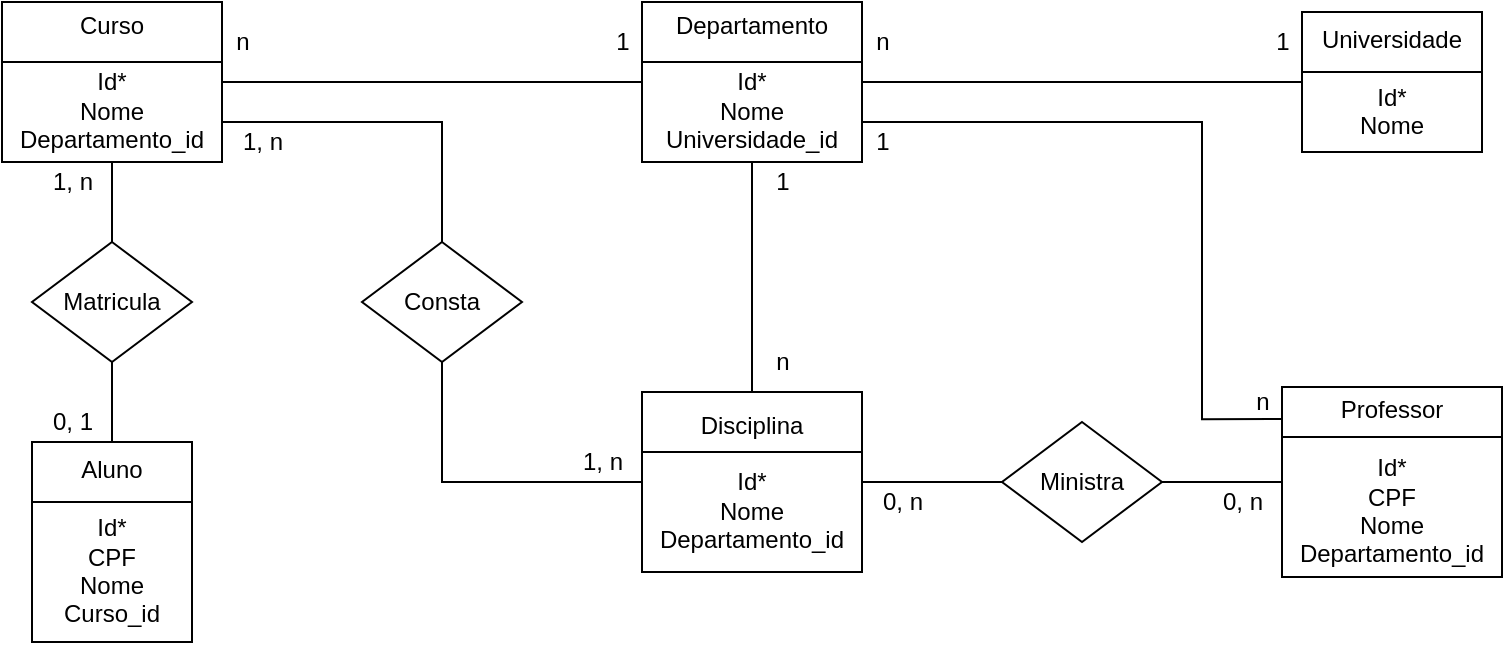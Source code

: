<mxfile version="13.6.2" type="device"><diagram id="fk0LbR7JRT8vLm6OeGrp" name="Page-1"><mxGraphModel dx="956" dy="608" grid="1" gridSize="10" guides="1" tooltips="1" connect="1" arrows="1" fold="1" page="1" pageScale="1" pageWidth="850" pageHeight="1100" math="0" shadow="0"><root><mxCell id="0"/><mxCell id="1" parent="0"/><mxCell id="UxFulndnvuRP61tEaFzQ-3" style="edgeStyle=orthogonalEdgeStyle;rounded=0;orthogonalLoop=1;jettySize=auto;html=1;endArrow=none;endFill=0;" edge="1" parent="1" source="UxFulndnvuRP61tEaFzQ-1" target="UxFulndnvuRP61tEaFzQ-2"><mxGeometry relative="1" as="geometry"/></mxCell><mxCell id="UxFulndnvuRP61tEaFzQ-1" value="Curso&lt;br&gt;&lt;br&gt;Id*&lt;br&gt;Nome&lt;br&gt;Departamento_id" style="shape=internalStorage;whiteSpace=wrap;html=1;backgroundOutline=1;dx=0;dy=30;" vertex="1" parent="1"><mxGeometry x="50" y="170" width="110" height="80" as="geometry"/></mxCell><mxCell id="UxFulndnvuRP61tEaFzQ-7" style="edgeStyle=orthogonalEdgeStyle;rounded=0;orthogonalLoop=1;jettySize=auto;html=1;entryX=0;entryY=0.5;entryDx=0;entryDy=0;endArrow=none;endFill=0;" edge="1" parent="1" source="UxFulndnvuRP61tEaFzQ-2" target="UxFulndnvuRP61tEaFzQ-6"><mxGeometry relative="1" as="geometry"/></mxCell><mxCell id="UxFulndnvuRP61tEaFzQ-2" value="Departamento&lt;br&gt;&lt;br&gt;Id*&lt;br&gt;Nome&lt;br&gt;Universidade_id" style="shape=internalStorage;whiteSpace=wrap;html=1;backgroundOutline=1;dx=0;dy=30;" vertex="1" parent="1"><mxGeometry x="370" y="170" width="110" height="80" as="geometry"/></mxCell><mxCell id="UxFulndnvuRP61tEaFzQ-4" value="n" style="text;html=1;align=center;verticalAlign=middle;resizable=0;points=[];autosize=1;" vertex="1" parent="1"><mxGeometry x="160" y="180" width="20" height="20" as="geometry"/></mxCell><mxCell id="UxFulndnvuRP61tEaFzQ-5" value="1" style="text;html=1;align=center;verticalAlign=middle;resizable=0;points=[];autosize=1;" vertex="1" parent="1"><mxGeometry x="350" y="180" width="20" height="20" as="geometry"/></mxCell><mxCell id="UxFulndnvuRP61tEaFzQ-6" value="Universidade&lt;br&gt;&lt;br&gt;Id*&lt;br&gt;Nome" style="shape=internalStorage;whiteSpace=wrap;html=1;backgroundOutline=1;dx=0;dy=30;" vertex="1" parent="1"><mxGeometry x="700" y="175" width="90" height="70" as="geometry"/></mxCell><mxCell id="UxFulndnvuRP61tEaFzQ-8" value="n" style="text;html=1;align=center;verticalAlign=middle;resizable=0;points=[];autosize=1;" vertex="1" parent="1"><mxGeometry x="480" y="180" width="20" height="20" as="geometry"/></mxCell><mxCell id="UxFulndnvuRP61tEaFzQ-9" value="1" style="text;html=1;align=center;verticalAlign=middle;resizable=0;points=[];autosize=1;" vertex="1" parent="1"><mxGeometry x="680" y="180" width="20" height="20" as="geometry"/></mxCell><mxCell id="UxFulndnvuRP61tEaFzQ-11" style="edgeStyle=orthogonalEdgeStyle;rounded=0;orthogonalLoop=1;jettySize=auto;html=1;endArrow=none;endFill=0;" edge="1" parent="1" source="UxFulndnvuRP61tEaFzQ-10"><mxGeometry relative="1" as="geometry"><mxPoint x="425" y="250" as="targetPoint"/></mxGeometry></mxCell><mxCell id="UxFulndnvuRP61tEaFzQ-23" style="edgeStyle=orthogonalEdgeStyle;rounded=0;orthogonalLoop=1;jettySize=auto;html=1;entryX=0.5;entryY=1;entryDx=0;entryDy=0;endArrow=none;endFill=0;" edge="1" parent="1" source="UxFulndnvuRP61tEaFzQ-10" target="UxFulndnvuRP61tEaFzQ-22"><mxGeometry relative="1" as="geometry"><mxPoint x="270" y="360" as="targetPoint"/></mxGeometry></mxCell><mxCell id="UxFulndnvuRP61tEaFzQ-10" value="Disciplina&lt;br&gt;&lt;br&gt;Id*&lt;br&gt;Nome&lt;br&gt;Departamento_id" style="shape=internalStorage;whiteSpace=wrap;html=1;backgroundOutline=1;dx=0;dy=30;" vertex="1" parent="1"><mxGeometry x="370" y="365" width="110" height="90" as="geometry"/></mxCell><mxCell id="UxFulndnvuRP61tEaFzQ-12" value="n" style="text;html=1;align=center;verticalAlign=middle;resizable=0;points=[];autosize=1;" vertex="1" parent="1"><mxGeometry x="430" y="340" width="20" height="20" as="geometry"/></mxCell><mxCell id="UxFulndnvuRP61tEaFzQ-13" value="1" style="text;html=1;align=center;verticalAlign=middle;resizable=0;points=[];autosize=1;" vertex="1" parent="1"><mxGeometry x="430" y="250" width="20" height="20" as="geometry"/></mxCell><mxCell id="UxFulndnvuRP61tEaFzQ-17" style="edgeStyle=orthogonalEdgeStyle;rounded=0;orthogonalLoop=1;jettySize=auto;html=1;entryX=0.5;entryY=1;entryDx=0;entryDy=0;endArrow=none;endFill=0;" edge="1" parent="1" source="UxFulndnvuRP61tEaFzQ-15" target="UxFulndnvuRP61tEaFzQ-16"><mxGeometry relative="1" as="geometry"/></mxCell><mxCell id="UxFulndnvuRP61tEaFzQ-15" value="Aluno&lt;br&gt;&lt;br&gt;Id*&lt;br&gt;CPF&lt;br&gt;Nome&lt;br&gt;Curso_id&lt;br&gt;" style="shape=internalStorage;whiteSpace=wrap;html=1;backgroundOutline=1;dx=0;dy=30;" vertex="1" parent="1"><mxGeometry x="65" y="390" width="80" height="100" as="geometry"/></mxCell><mxCell id="UxFulndnvuRP61tEaFzQ-18" style="edgeStyle=orthogonalEdgeStyle;rounded=0;orthogonalLoop=1;jettySize=auto;html=1;entryX=0.5;entryY=1;entryDx=0;entryDy=0;endArrow=none;endFill=0;" edge="1" parent="1" source="UxFulndnvuRP61tEaFzQ-16" target="UxFulndnvuRP61tEaFzQ-1"><mxGeometry relative="1" as="geometry"/></mxCell><mxCell id="UxFulndnvuRP61tEaFzQ-16" value="Matricula" style="rhombus;whiteSpace=wrap;html=1;" vertex="1" parent="1"><mxGeometry x="65" y="290" width="80" height="60" as="geometry"/></mxCell><mxCell id="UxFulndnvuRP61tEaFzQ-19" value="1, n" style="text;html=1;align=center;verticalAlign=middle;resizable=0;points=[];autosize=1;" vertex="1" parent="1"><mxGeometry x="65" y="250" width="40" height="20" as="geometry"/></mxCell><mxCell id="UxFulndnvuRP61tEaFzQ-20" value="0, 1" style="text;html=1;align=center;verticalAlign=middle;resizable=0;points=[];autosize=1;" vertex="1" parent="1"><mxGeometry x="65" y="370" width="40" height="20" as="geometry"/></mxCell><mxCell id="UxFulndnvuRP61tEaFzQ-24" style="edgeStyle=orthogonalEdgeStyle;rounded=0;orthogonalLoop=1;jettySize=auto;html=1;entryX=1;entryY=0.75;entryDx=0;entryDy=0;endArrow=none;endFill=0;exitX=0.5;exitY=0;exitDx=0;exitDy=0;" edge="1" parent="1" source="UxFulndnvuRP61tEaFzQ-22" target="UxFulndnvuRP61tEaFzQ-1"><mxGeometry relative="1" as="geometry"><Array as="points"><mxPoint x="270" y="230"/></Array></mxGeometry></mxCell><mxCell id="UxFulndnvuRP61tEaFzQ-22" value="Consta" style="rhombus;whiteSpace=wrap;html=1;" vertex="1" parent="1"><mxGeometry x="230" y="290" width="80" height="60" as="geometry"/></mxCell><mxCell id="UxFulndnvuRP61tEaFzQ-25" value="1, n" style="text;html=1;align=center;verticalAlign=middle;resizable=0;points=[];autosize=1;" vertex="1" parent="1"><mxGeometry x="160" y="230" width="40" height="20" as="geometry"/></mxCell><mxCell id="UxFulndnvuRP61tEaFzQ-26" value="1, n" style="text;html=1;align=center;verticalAlign=middle;resizable=0;points=[];autosize=1;" vertex="1" parent="1"><mxGeometry x="330" y="390" width="40" height="20" as="geometry"/></mxCell><mxCell id="UxFulndnvuRP61tEaFzQ-28" style="edgeStyle=orthogonalEdgeStyle;rounded=0;orthogonalLoop=1;jettySize=auto;html=1;entryX=1;entryY=0.75;entryDx=0;entryDy=0;endArrow=none;endFill=0;exitX=0.004;exitY=0.169;exitDx=0;exitDy=0;exitPerimeter=0;" edge="1" parent="1" source="UxFulndnvuRP61tEaFzQ-27" target="UxFulndnvuRP61tEaFzQ-2"><mxGeometry relative="1" as="geometry"><Array as="points"><mxPoint x="650" y="379"/><mxPoint x="650" y="230"/></Array></mxGeometry></mxCell><mxCell id="UxFulndnvuRP61tEaFzQ-27" value="Professor&lt;br&gt;&lt;br&gt;Id*&lt;br&gt;CPF&lt;br&gt;Nome&lt;br&gt;Departamento_id" style="shape=internalStorage;whiteSpace=wrap;html=1;backgroundOutline=1;dx=0;dy=25;" vertex="1" parent="1"><mxGeometry x="690" y="362.5" width="110" height="95" as="geometry"/></mxCell><mxCell id="UxFulndnvuRP61tEaFzQ-29" value="1" style="text;html=1;align=center;verticalAlign=middle;resizable=0;points=[];autosize=1;" vertex="1" parent="1"><mxGeometry x="480" y="230" width="20" height="20" as="geometry"/></mxCell><mxCell id="UxFulndnvuRP61tEaFzQ-30" value="n" style="text;html=1;align=center;verticalAlign=middle;resizable=0;points=[];autosize=1;" vertex="1" parent="1"><mxGeometry x="670" y="360" width="20" height="20" as="geometry"/></mxCell><mxCell id="UxFulndnvuRP61tEaFzQ-32" style="edgeStyle=orthogonalEdgeStyle;rounded=0;orthogonalLoop=1;jettySize=auto;html=1;endArrow=none;endFill=0;" edge="1" parent="1" source="UxFulndnvuRP61tEaFzQ-31"><mxGeometry relative="1" as="geometry"><mxPoint x="480" y="410" as="targetPoint"/></mxGeometry></mxCell><mxCell id="UxFulndnvuRP61tEaFzQ-35" style="edgeStyle=orthogonalEdgeStyle;rounded=0;orthogonalLoop=1;jettySize=auto;html=1;endArrow=none;endFill=0;entryX=0;entryY=0.5;entryDx=0;entryDy=0;" edge="1" parent="1" source="UxFulndnvuRP61tEaFzQ-31" target="UxFulndnvuRP61tEaFzQ-27"><mxGeometry relative="1" as="geometry"><mxPoint x="691" y="409" as="targetPoint"/></mxGeometry></mxCell><mxCell id="UxFulndnvuRP61tEaFzQ-31" value="Ministra" style="rhombus;whiteSpace=wrap;html=1;" vertex="1" parent="1"><mxGeometry x="550" y="380" width="80" height="60" as="geometry"/></mxCell><mxCell id="UxFulndnvuRP61tEaFzQ-36" value="0, n" style="text;html=1;align=center;verticalAlign=middle;resizable=0;points=[];autosize=1;" vertex="1" parent="1"><mxGeometry x="480" y="410" width="40" height="20" as="geometry"/></mxCell><mxCell id="UxFulndnvuRP61tEaFzQ-37" value="0, n" style="text;html=1;align=center;verticalAlign=middle;resizable=0;points=[];autosize=1;" vertex="1" parent="1"><mxGeometry x="650" y="410" width="40" height="20" as="geometry"/></mxCell></root></mxGraphModel></diagram></mxfile>